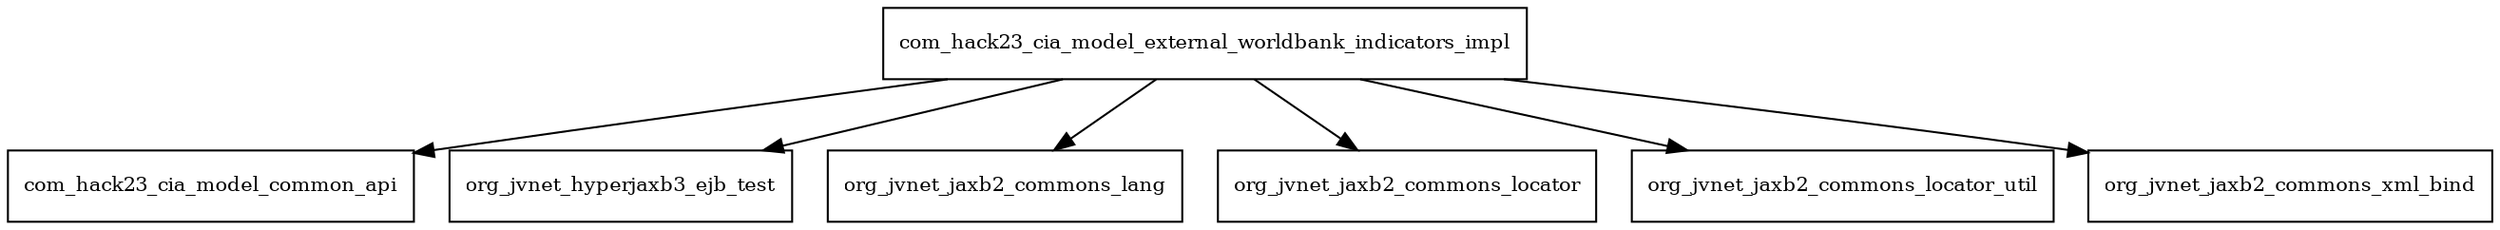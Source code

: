 digraph model_external_worldbank_indicators_impl_2018_4_4_SNAPSHOT_package_dependencies {
  node [shape = box, fontsize=10.0];
  com_hack23_cia_model_external_worldbank_indicators_impl -> com_hack23_cia_model_common_api;
  com_hack23_cia_model_external_worldbank_indicators_impl -> org_jvnet_hyperjaxb3_ejb_test;
  com_hack23_cia_model_external_worldbank_indicators_impl -> org_jvnet_jaxb2_commons_lang;
  com_hack23_cia_model_external_worldbank_indicators_impl -> org_jvnet_jaxb2_commons_locator;
  com_hack23_cia_model_external_worldbank_indicators_impl -> org_jvnet_jaxb2_commons_locator_util;
  com_hack23_cia_model_external_worldbank_indicators_impl -> org_jvnet_jaxb2_commons_xml_bind;
}
